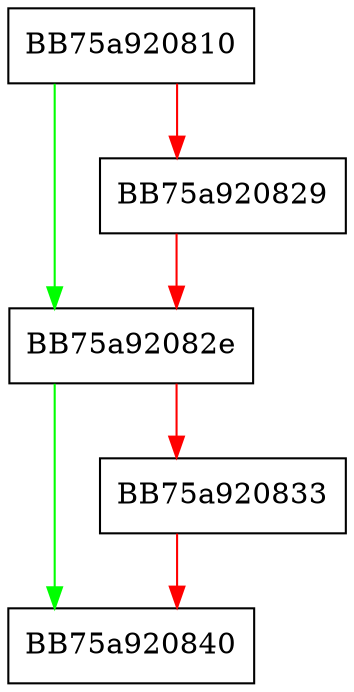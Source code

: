 digraph _Delete_this {
  node [shape="box"];
  graph [splines=ortho];
  BB75a920810 -> BB75a92082e [color="green"];
  BB75a920810 -> BB75a920829 [color="red"];
  BB75a920829 -> BB75a92082e [color="red"];
  BB75a92082e -> BB75a920840 [color="green"];
  BB75a92082e -> BB75a920833 [color="red"];
  BB75a920833 -> BB75a920840 [color="red"];
}